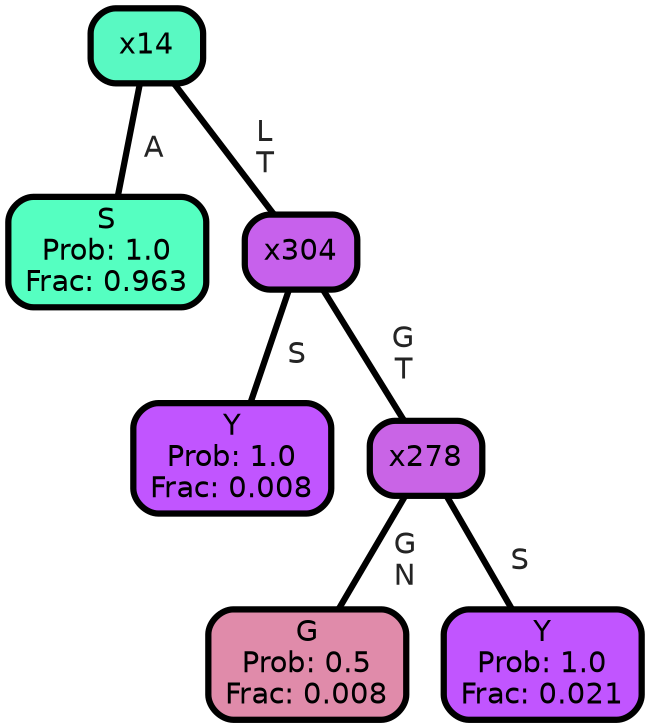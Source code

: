 graph Tree {
node [shape=box, style="filled, rounded",color="black",penwidth="3",fontcolor="black",                 fontname=helvetica] ;
graph [ranksep="0 equally", splines=straight,                 bgcolor=transparent, dpi=200] ;
edge [fontname=helvetica, fontweight=bold,fontcolor=grey14,color=black] ;
0 [label="S
Prob: 1.0
Frac: 0.963", fillcolor="#55ffc1"] ;
1 [label="x14", fillcolor="#59f9c2"] ;
2 [label="Y
Prob: 1.0
Frac: 0.008", fillcolor="#c155ff"] ;
3 [label="x304", fillcolor="#c761ec"] ;
4 [label="G
Prob: 0.5
Frac: 0.008", fillcolor="#e08baa"] ;
5 [label="x278", fillcolor="#c964e6"] ;
6 [label="Y
Prob: 1.0
Frac: 0.021", fillcolor="#c155ff"] ;
1 -- 0 [label=" A",penwidth=3] ;
1 -- 3 [label=" L\n T",penwidth=3] ;
3 -- 2 [label=" S",penwidth=3] ;
3 -- 5 [label=" G\n T",penwidth=3] ;
5 -- 4 [label=" G\n N",penwidth=3] ;
5 -- 6 [label=" S",penwidth=3] ;
{rank = same;}}